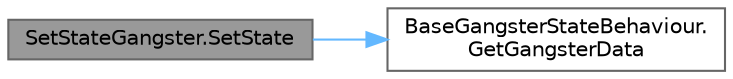 digraph "SetStateGangster.SetState"
{
 // LATEX_PDF_SIZE
  bgcolor="transparent";
  edge [fontname=Helvetica,fontsize=10,labelfontname=Helvetica,labelfontsize=10];
  node [fontname=Helvetica,fontsize=10,shape=box,height=0.2,width=0.4];
  rankdir="LR";
  Node1 [id="Node000001",label="SetStateGangster.SetState",height=0.2,width=0.4,color="gray40", fillcolor="grey60", style="filled", fontcolor="black",tooltip=" "];
  Node1 -> Node2 [id="edge2_Node000001_Node000002",color="steelblue1",style="solid",tooltip=" "];
  Node2 [id="Node000002",label="BaseGangsterStateBehaviour.\lGetGangsterData",height=0.2,width=0.4,color="grey40", fillcolor="white", style="filled",URL="$class_base_gangster_state_behaviour.html#a63287c9cd3b04561acd9b74689d9ac94",tooltip="客情報が存在するかのチェック"];
}
